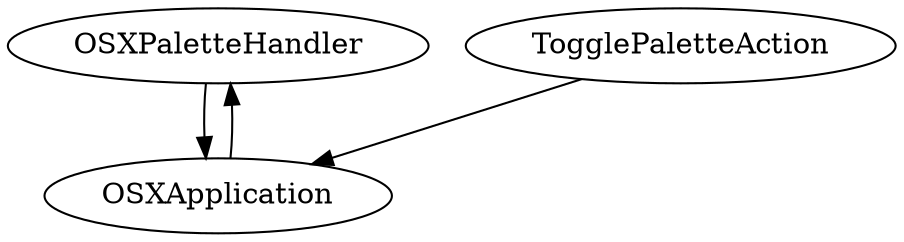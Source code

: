 digraph CompositeRelationships {
	"OSXPaletteHandler" -> "OSXApplication";
	"TogglePaletteAction" -> "OSXApplication";
	"OSXApplication" -> "OSXPaletteHandler";
}
